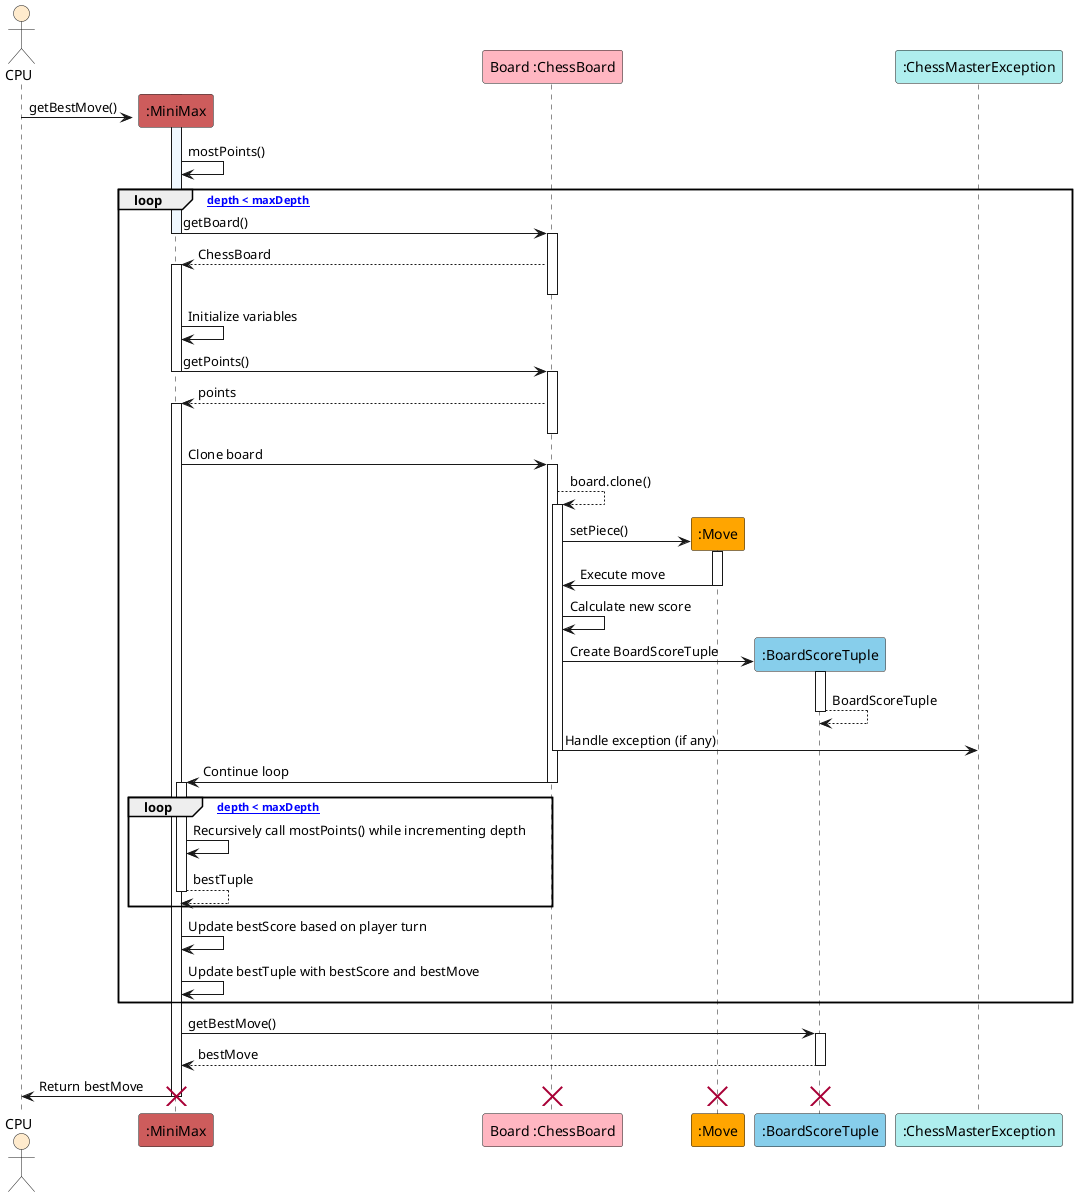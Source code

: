 @startuml MiniMaxSequenceDiagram

actor CPU as user #BlanchedAlmond
participant ":MiniMax" as MM #IndianRed
participant "Board :ChessBoard" as CB #LightPink
participant ":Move" as M #Orange
participant ":BoardScoreTuple" as BST #SkyBlue
participant ":ChessMasterException" as E #PaleTurquoise

create MM
activate MM #AliceBlue
user -> MM : getBestMove()


MM -> MM : mostPoints()

loop ["depth < maxDepth"]

    MM -> CB : getBoard()
    deactivate MM
    activate CB
    CB --> MM : ChessBoard
    activate MM
    deactivate CB

    MM -> MM : Initialize variables
    MM -> CB : getPoints()
    deactivate MM
    activate CB
    CB --> MM : points
    activate MM
    deactivate CB
    MM -> CB : Clone board
    activate CB

    CB --> CB : board.clone()
    activate CB

    CB -> M** : setPiece()
    activate M
    M -> CB : Execute move
    deactivate M
    CB -> CB : Calculate new score
    CB -> BST** : Create BoardScoreTuple
    activate BST
    BST --> BST : BoardScoreTuple
    deactivate BST
    CB -> E : Handle exception (if any)
    deactivate CB
    CB -> MM : Continue loop
    deactivate CB
    loop ["depth < maxDepth"]
        activate MM
        MM -> MM : Recursively call mostPoints() while incrementing depth
        MM --> MM : bestTuple
        deactivate MM
    end
    MM -> MM : Update bestScore based on player turn
    MM -> MM : Update bestTuple with bestScore and bestMove

end

MM -> BST : getBestMove()
activate BST
BST --> MM : bestMove
deactivate BST

MM -> user : Return bestMove
deactivate MM
destroy MM
destroy CB
destroy M
destroy BST

@enduml